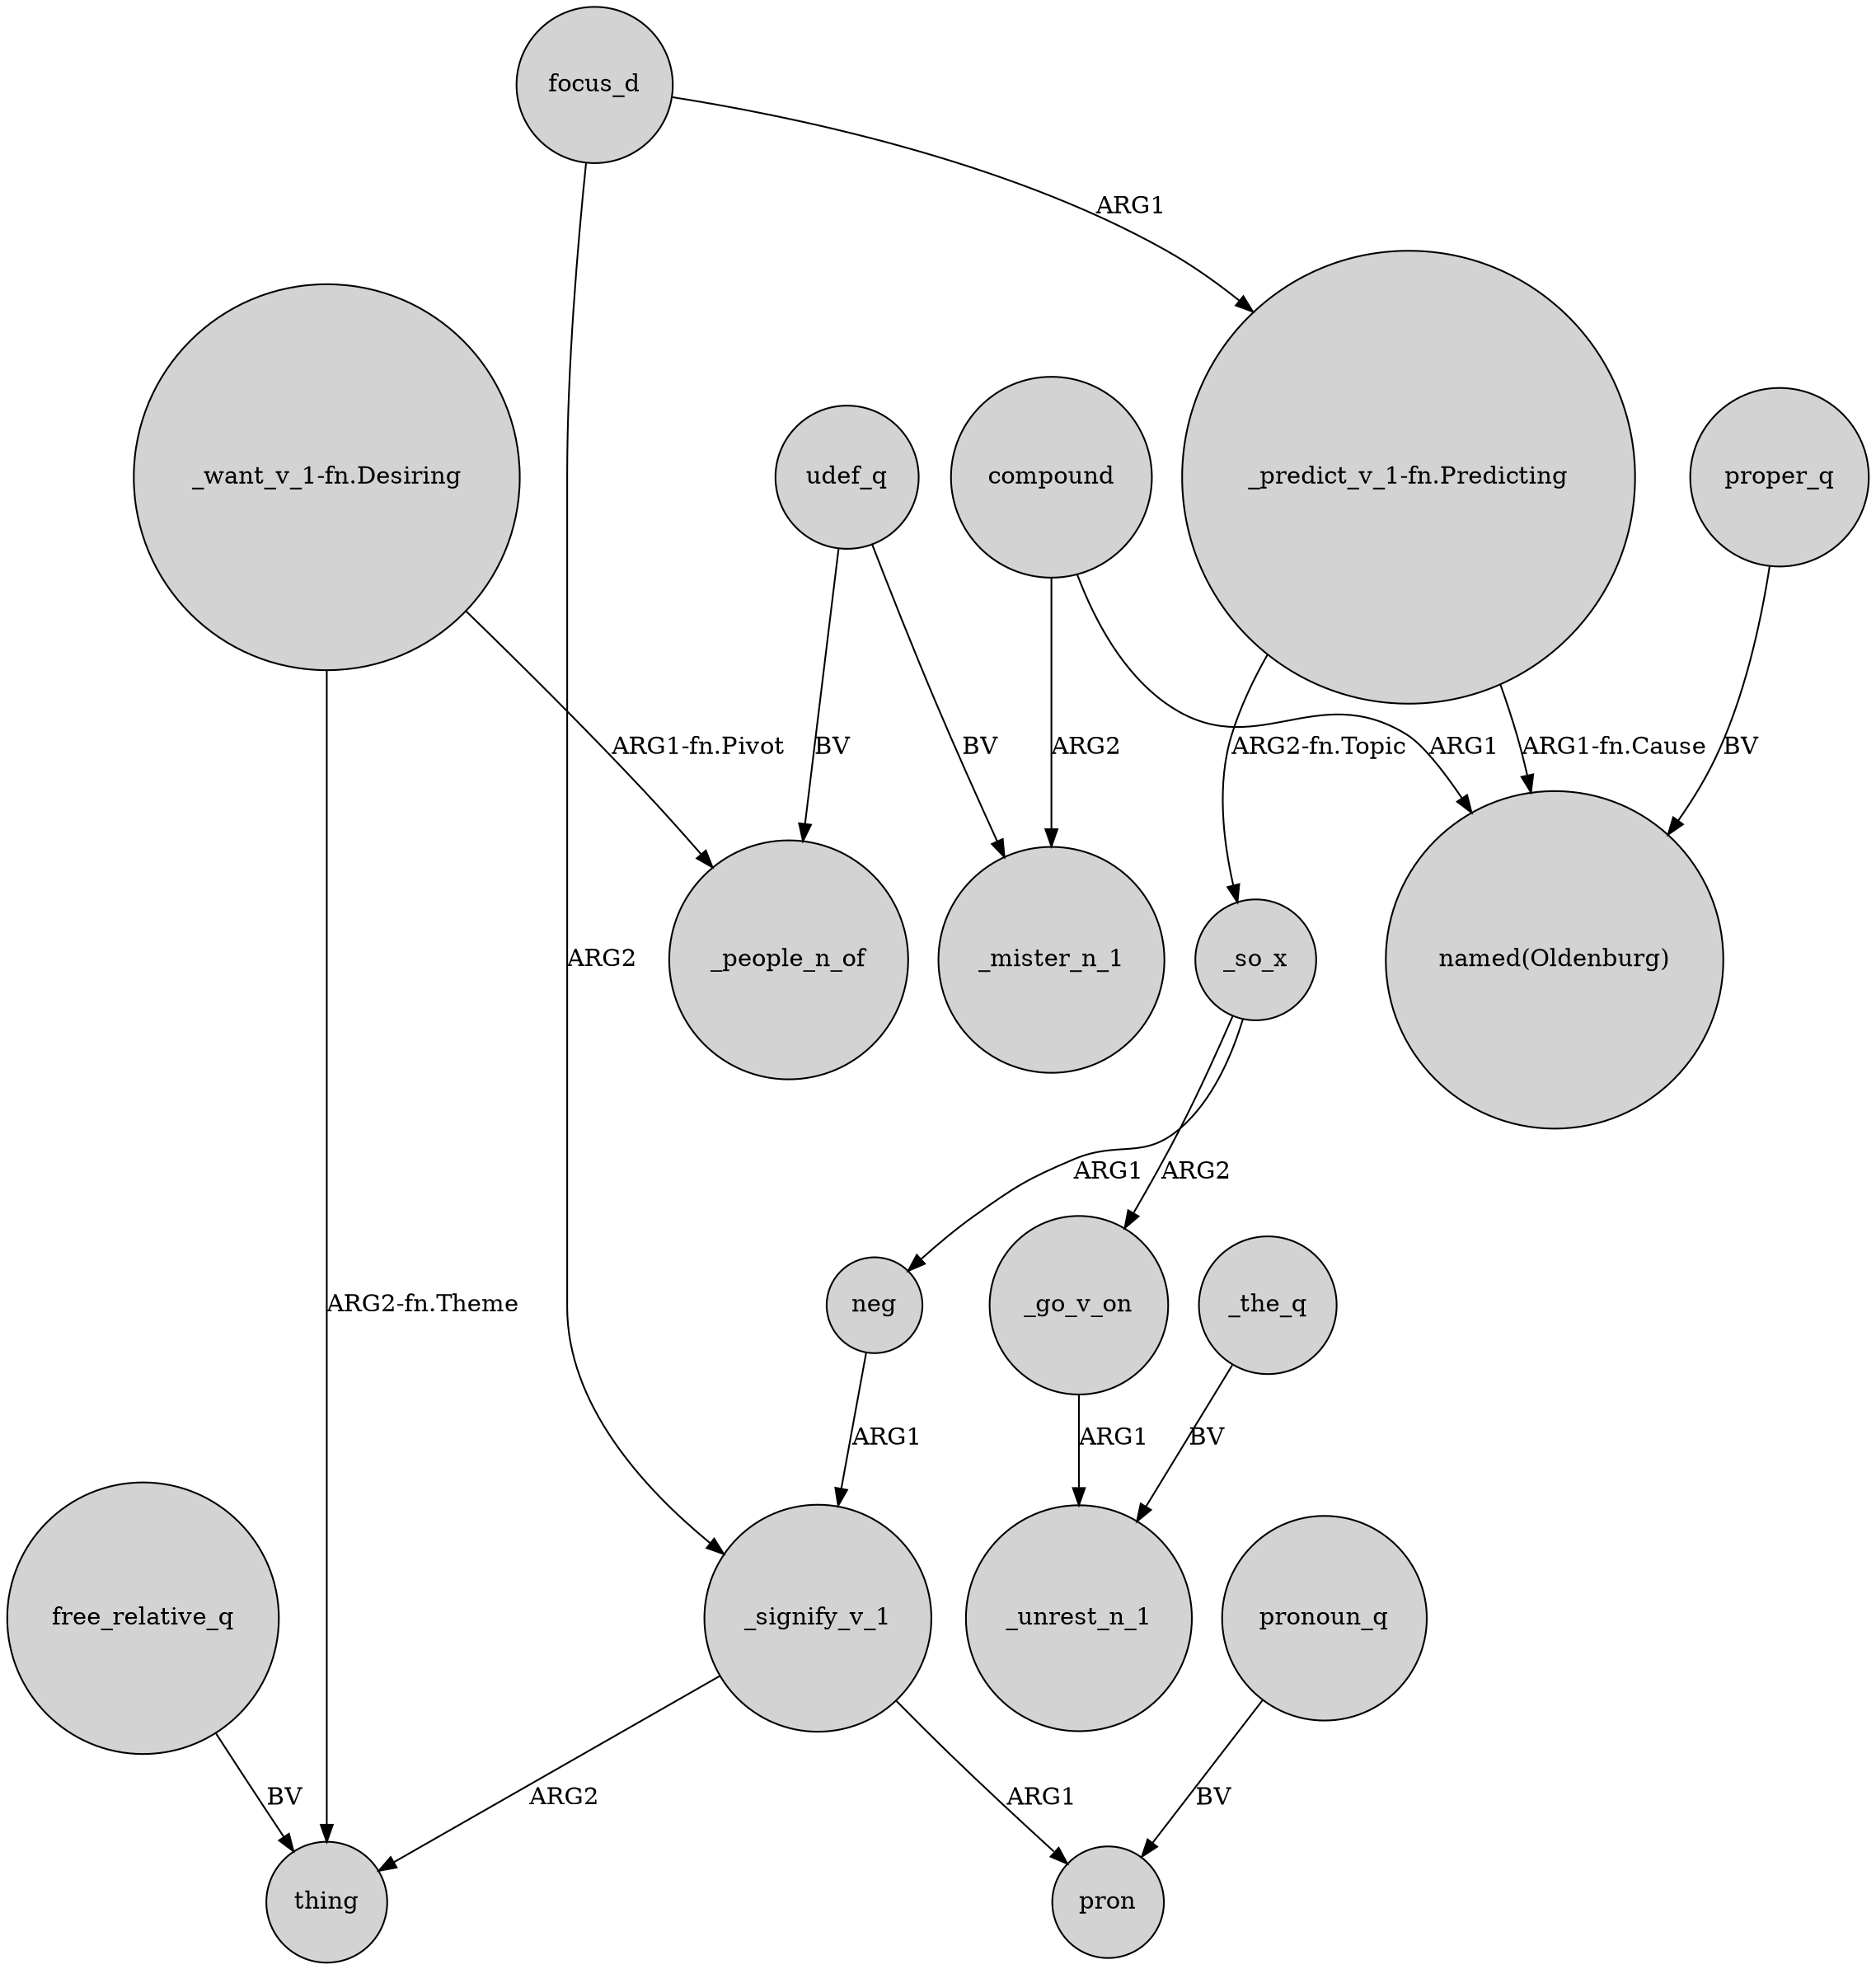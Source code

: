 digraph {
	node [shape=circle style=filled]
	focus_d -> _signify_v_1 [label=ARG2]
	_so_x -> _go_v_on [label=ARG2]
	compound -> "named(Oldenburg)" [label=ARG1]
	compound -> _mister_n_1 [label=ARG2]
	"_want_v_1-fn.Desiring" -> thing [label="ARG2-fn.Theme"]
	udef_q -> _mister_n_1 [label=BV]
	focus_d -> "_predict_v_1-fn.Predicting" [label=ARG1]
	"_want_v_1-fn.Desiring" -> _people_n_of [label="ARG1-fn.Pivot"]
	"_predict_v_1-fn.Predicting" -> "named(Oldenburg)" [label="ARG1-fn.Cause"]
	_signify_v_1 -> pron [label=ARG1]
	udef_q -> _people_n_of [label=BV]
	proper_q -> "named(Oldenburg)" [label=BV]
	pronoun_q -> pron [label=BV]
	_so_x -> neg [label=ARG1]
	free_relative_q -> thing [label=BV]
	neg -> _signify_v_1 [label=ARG1]
	_the_q -> _unrest_n_1 [label=BV]
	_go_v_on -> _unrest_n_1 [label=ARG1]
	_signify_v_1 -> thing [label=ARG2]
	"_predict_v_1-fn.Predicting" -> _so_x [label="ARG2-fn.Topic"]
}
